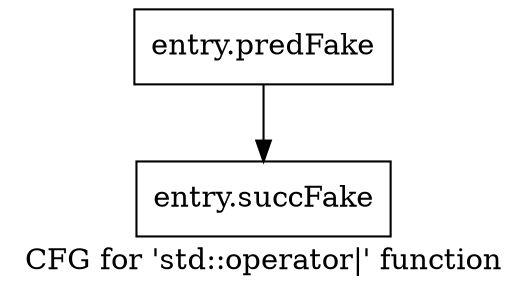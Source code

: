 digraph "CFG for 'std::operator\|' function" {
	label="CFG for 'std::operator\|' function";

	Node0x5839e90 [shape=record,filename="",linenumber="",label="{entry.predFake}"];
	Node0x5839e90 -> Node0x5ab0bd0[ callList="" memoryops="" filename="/home/omerfaruk/tools/Xilinx/Vitis_HLS/2023.2/tps/lnx64/gcc-8.3.0/lib/gcc/x86_64-pc-linux-gnu/8.3.0/../../../../include/c++/8.3.0/bits/ios_base.h" execusionnum="3"];
	Node0x5ab0bd0 [shape=record,filename="/home/omerfaruk/tools/Xilinx/Vitis_HLS/2023.2/tps/lnx64/gcc-8.3.0/lib/gcc/x86_64-pc-linux-gnu/8.3.0/../../../../include/c++/8.3.0/bits/ios_base.h",linenumber="88",label="{entry.succFake}"];
}
